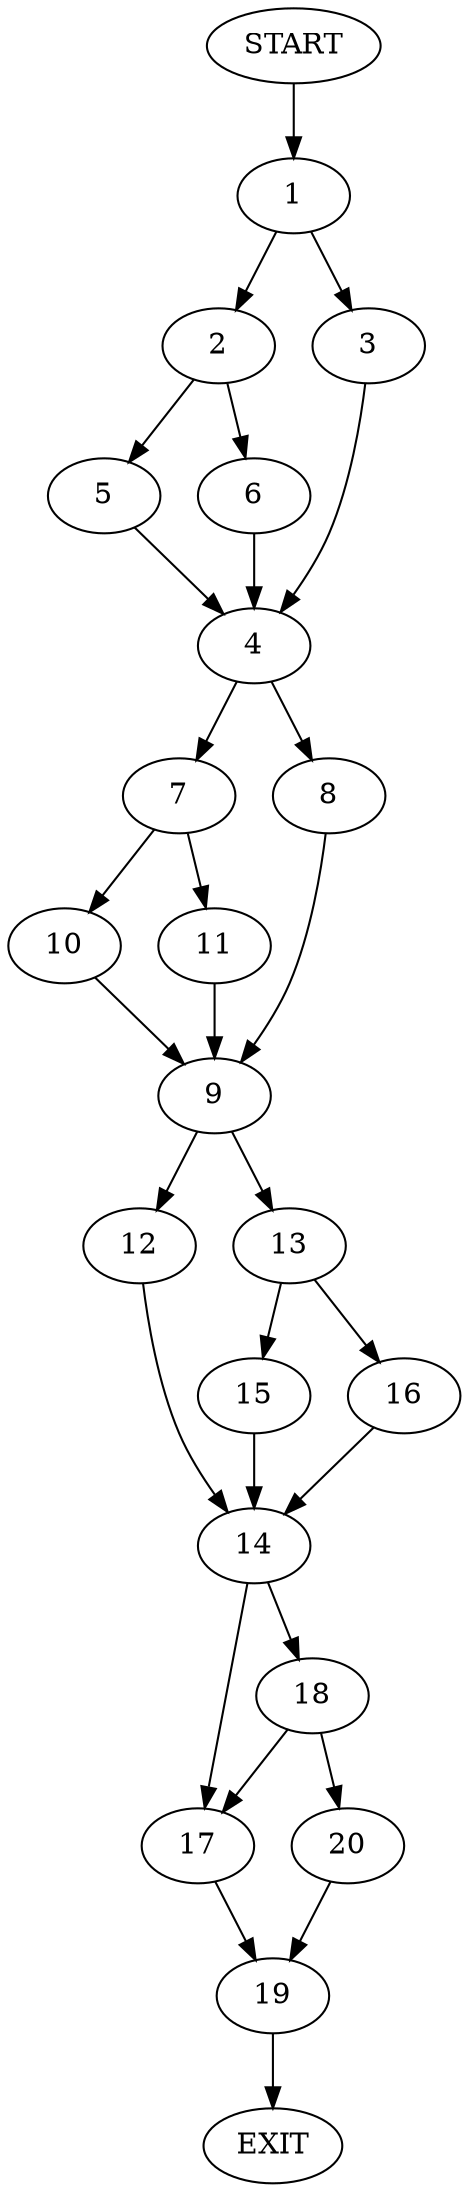 digraph {
0 [label="START"]
21 [label="EXIT"]
0 -> 1
1 -> 2
1 -> 3
3 -> 4
2 -> 5
2 -> 6
4 -> 7
4 -> 8
5 -> 4
6 -> 4
8 -> 9
7 -> 10
7 -> 11
9 -> 12
9 -> 13
10 -> 9
11 -> 9
12 -> 14
13 -> 15
13 -> 16
14 -> 17
14 -> 18
16 -> 14
15 -> 14
17 -> 19
18 -> 20
18 -> 17
20 -> 19
19 -> 21
}
